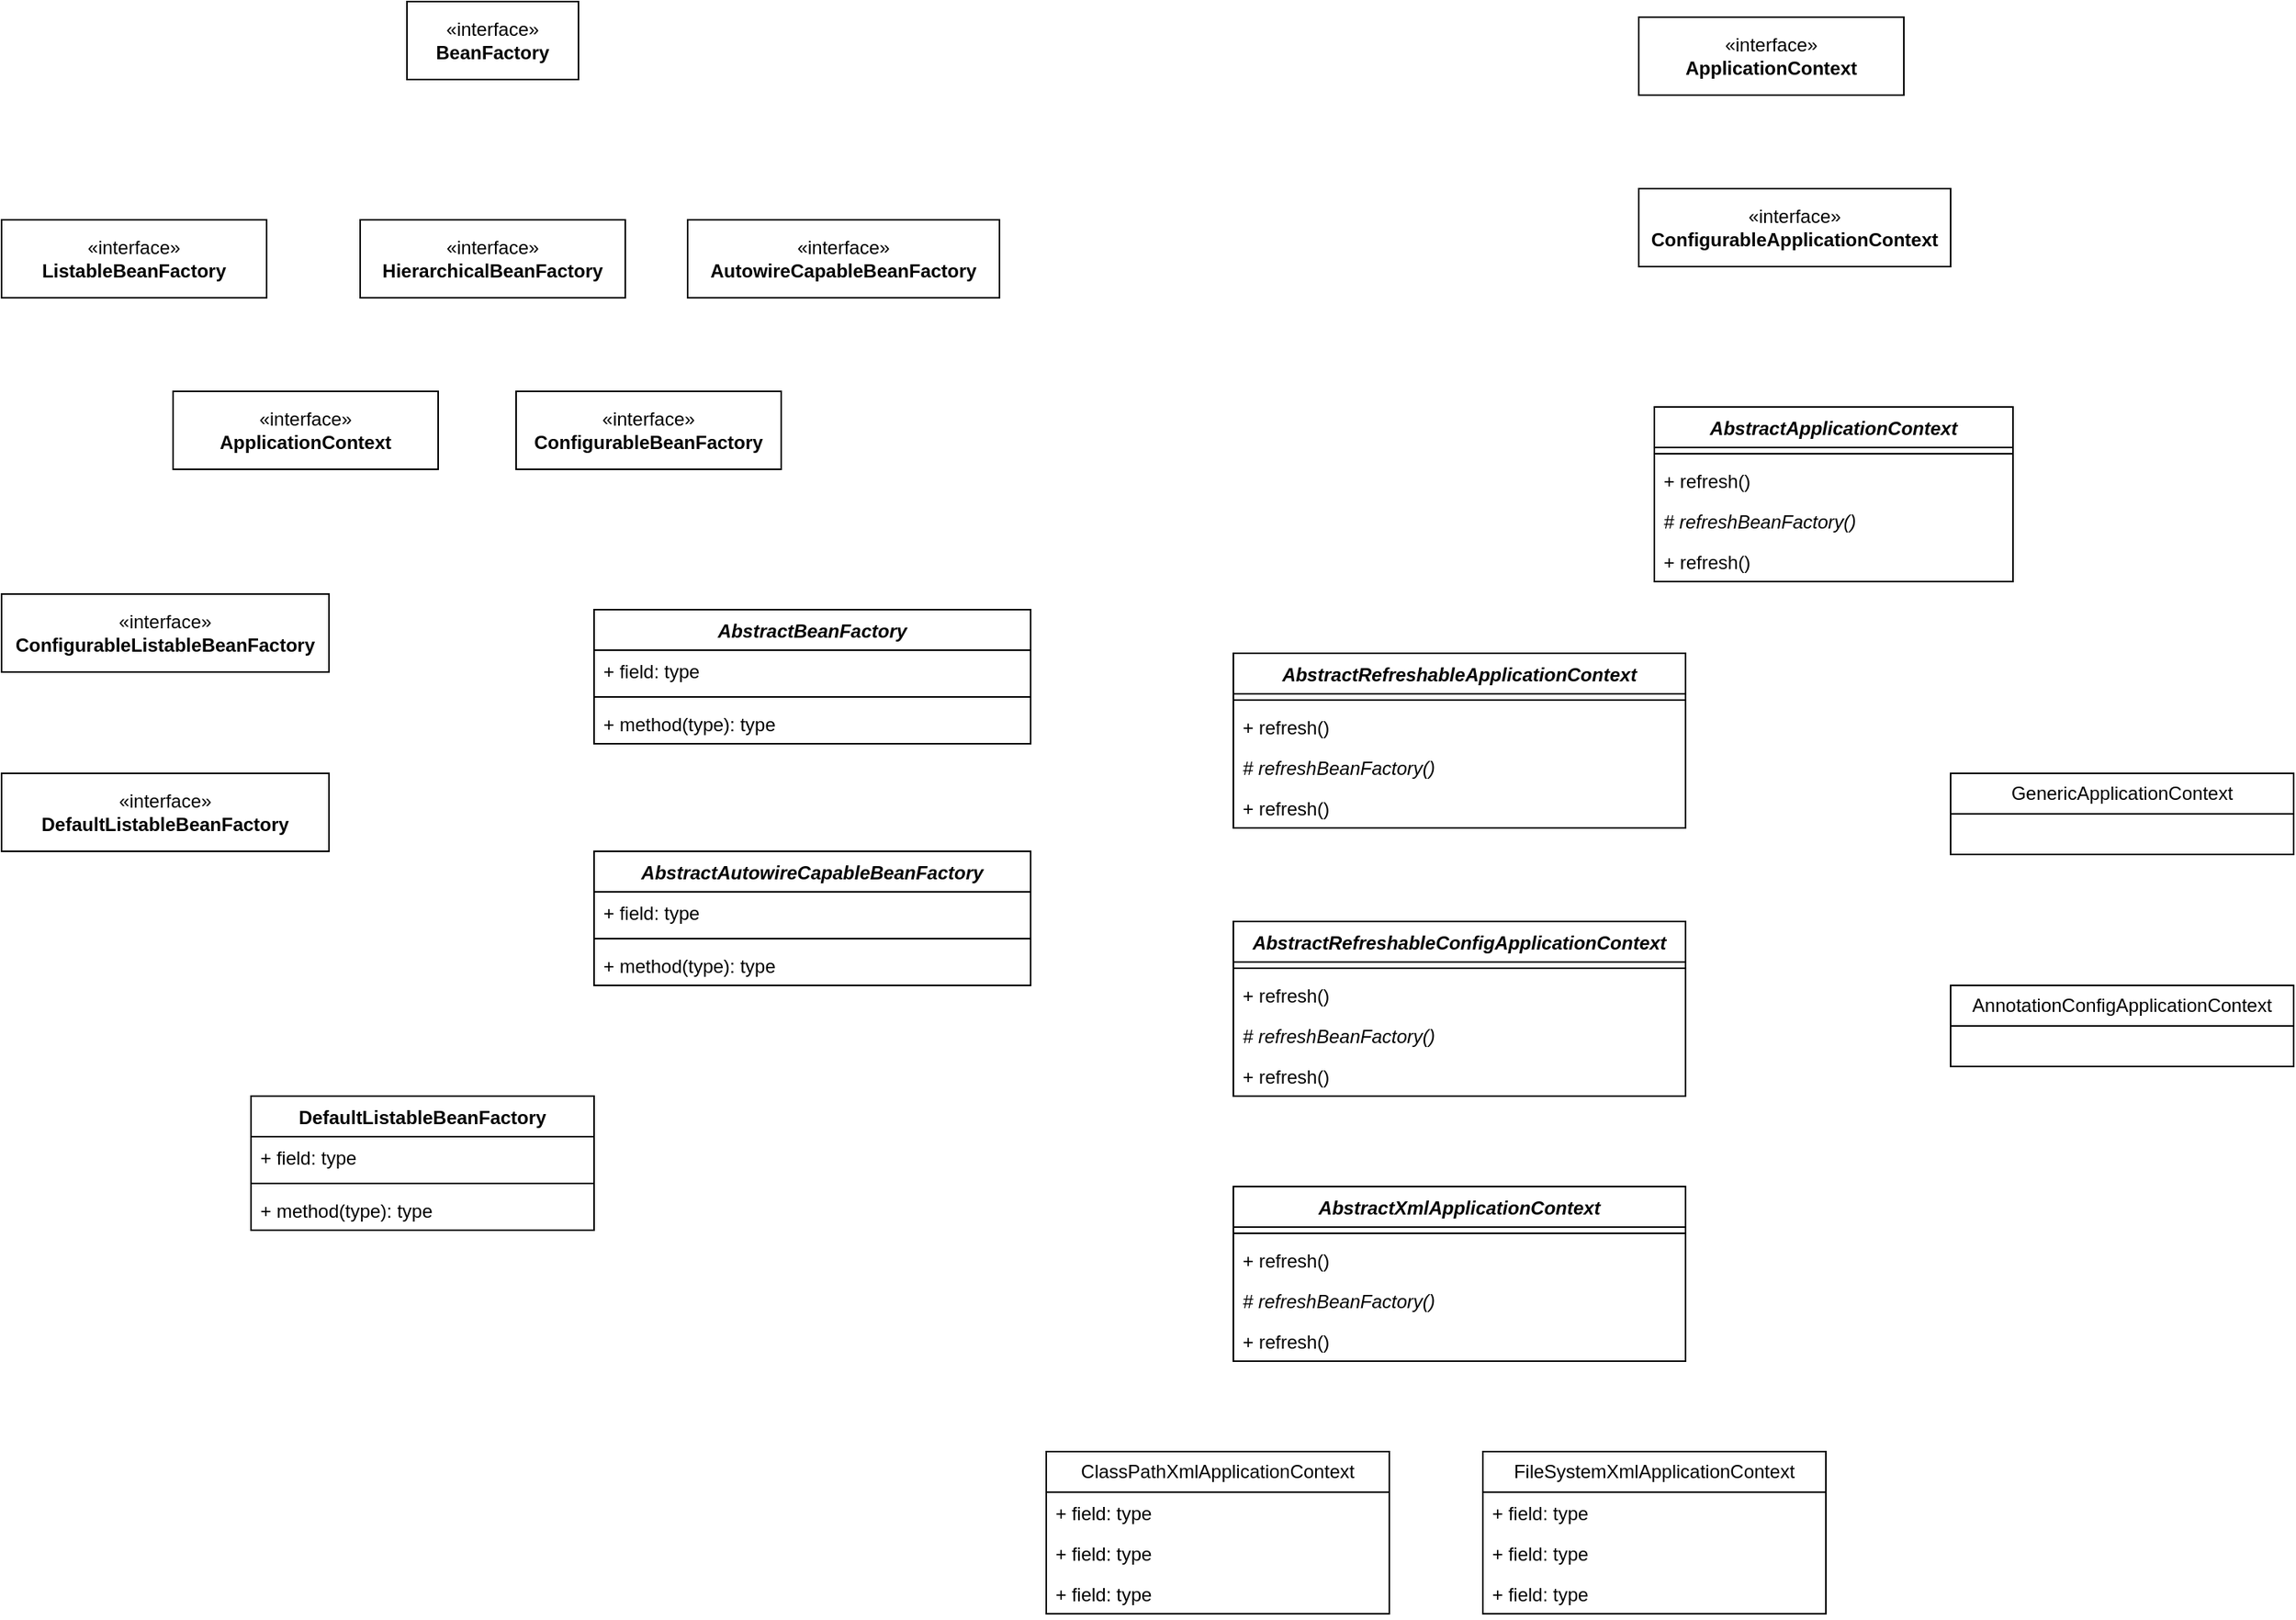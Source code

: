 <mxfile version="23.1.7" type="github">
  <diagram name="spring-beanFactory" id="BZqn2rG5LoN_E0tZBnWr">
    <mxGraphModel dx="1434" dy="676" grid="1" gridSize="10" guides="1" tooltips="1" connect="1" arrows="1" fold="1" page="1" pageScale="1" pageWidth="827" pageHeight="1169" math="0" shadow="0">
      <root>
        <mxCell id="0" />
        <mxCell id="1" parent="0" />
        <mxCell id="qTU6rZgriFH2At5OEf87-1" value="«interface»&lt;br&gt;&lt;b&gt;BeanFactory&lt;/b&gt;" style="html=1;whiteSpace=wrap;" parent="1" vertex="1">
          <mxGeometry x="310" y="40" width="110" height="50" as="geometry" />
        </mxCell>
        <mxCell id="qTU6rZgriFH2At5OEf87-4" value="«interface»&lt;br&gt;&lt;b&gt;ListableBeanFactory&lt;/b&gt;" style="html=1;whiteSpace=wrap;" parent="1" vertex="1">
          <mxGeometry x="50" y="180" width="170" height="50" as="geometry" />
        </mxCell>
        <mxCell id="qTU6rZgriFH2At5OEf87-5" value="«interface»&lt;br&gt;&lt;b&gt;HierarchicalBeanFactory&lt;/b&gt;" style="html=1;whiteSpace=wrap;" parent="1" vertex="1">
          <mxGeometry x="280" y="180" width="170" height="50" as="geometry" />
        </mxCell>
        <mxCell id="qTU6rZgriFH2At5OEf87-6" value="«interface»&lt;br&gt;&lt;b&gt;AutowireCapableBeanFactory&lt;/b&gt;" style="html=1;whiteSpace=wrap;" parent="1" vertex="1">
          <mxGeometry x="490" y="180" width="200" height="50" as="geometry" />
        </mxCell>
        <mxCell id="mcDx4eST2L8JqEw4an_D-1" value="«interface»&lt;br&gt;&lt;b&gt;ApplicationContext&lt;/b&gt;" style="html=1;whiteSpace=wrap;" parent="1" vertex="1">
          <mxGeometry x="160" y="290" width="170" height="50" as="geometry" />
        </mxCell>
        <mxCell id="mcDx4eST2L8JqEw4an_D-2" value="«interface»&lt;br&gt;&lt;b&gt;ConfigurableBeanFactory&lt;/b&gt;" style="html=1;whiteSpace=wrap;" parent="1" vertex="1">
          <mxGeometry x="380" y="290" width="170" height="50" as="geometry" />
        </mxCell>
        <mxCell id="mcDx4eST2L8JqEw4an_D-3" value="«interface»&lt;br&gt;&lt;b&gt;ConfigurableListableBeanFactory&lt;/b&gt;" style="html=1;whiteSpace=wrap;" parent="1" vertex="1">
          <mxGeometry x="50" y="420" width="210" height="50" as="geometry" />
        </mxCell>
        <mxCell id="mcDx4eST2L8JqEw4an_D-7" value="«interface»&lt;br&gt;&lt;b&gt;DefaultListableBeanFactory&lt;/b&gt;" style="html=1;whiteSpace=wrap;" parent="1" vertex="1">
          <mxGeometry x="50" y="535" width="210" height="50" as="geometry" />
        </mxCell>
        <mxCell id="mcDx4eST2L8JqEw4an_D-13" value="DefaultListableBeanFactory" style="swimlane;fontStyle=1;align=center;verticalAlign=top;childLayout=stackLayout;horizontal=1;startSize=26;horizontalStack=0;resizeParent=1;resizeParentMax=0;resizeLast=0;collapsible=1;marginBottom=0;whiteSpace=wrap;html=1;" parent="1" vertex="1">
          <mxGeometry x="210" y="742" width="220" height="86" as="geometry" />
        </mxCell>
        <mxCell id="mcDx4eST2L8JqEw4an_D-14" value="+ field: type" style="text;strokeColor=none;fillColor=none;align=left;verticalAlign=top;spacingLeft=4;spacingRight=4;overflow=hidden;rotatable=0;points=[[0,0.5],[1,0.5]];portConstraint=eastwest;whiteSpace=wrap;html=1;" parent="mcDx4eST2L8JqEw4an_D-13" vertex="1">
          <mxGeometry y="26" width="220" height="26" as="geometry" />
        </mxCell>
        <mxCell id="mcDx4eST2L8JqEw4an_D-15" value="" style="line;strokeWidth=1;fillColor=none;align=left;verticalAlign=middle;spacingTop=-1;spacingLeft=3;spacingRight=3;rotatable=0;labelPosition=right;points=[];portConstraint=eastwest;strokeColor=inherit;" parent="mcDx4eST2L8JqEw4an_D-13" vertex="1">
          <mxGeometry y="52" width="220" height="8" as="geometry" />
        </mxCell>
        <mxCell id="mcDx4eST2L8JqEw4an_D-16" value="+ method(type): type" style="text;strokeColor=none;fillColor=none;align=left;verticalAlign=top;spacingLeft=4;spacingRight=4;overflow=hidden;rotatable=0;points=[[0,0.5],[1,0.5]];portConstraint=eastwest;whiteSpace=wrap;html=1;" parent="mcDx4eST2L8JqEw4an_D-13" vertex="1">
          <mxGeometry y="60" width="220" height="26" as="geometry" />
        </mxCell>
        <mxCell id="mcDx4eST2L8JqEw4an_D-17" value="«interface»&lt;br&gt;&lt;b&gt;ApplicationContext&lt;/b&gt;" style="html=1;whiteSpace=wrap;" parent="1" vertex="1">
          <mxGeometry x="1100" y="50" width="170" height="50" as="geometry" />
        </mxCell>
        <mxCell id="mcDx4eST2L8JqEw4an_D-18" value="«interface»&lt;br&gt;&lt;b&gt;ConfigurableApplicationContext&lt;/b&gt;" style="html=1;whiteSpace=wrap;" parent="1" vertex="1">
          <mxGeometry x="1100" y="160" width="200" height="50" as="geometry" />
        </mxCell>
        <mxCell id="mcDx4eST2L8JqEw4an_D-21" value="&lt;i&gt;AbstractApplicationContext&lt;/i&gt;" style="swimlane;fontStyle=1;align=center;verticalAlign=top;childLayout=stackLayout;horizontal=1;startSize=26;horizontalStack=0;resizeParent=1;resizeParentMax=0;resizeLast=0;collapsible=1;marginBottom=0;whiteSpace=wrap;html=1;" parent="1" vertex="1">
          <mxGeometry x="1110" y="300" width="230" height="112" as="geometry" />
        </mxCell>
        <mxCell id="mcDx4eST2L8JqEw4an_D-23" value="" style="line;strokeWidth=1;fillColor=none;align=left;verticalAlign=middle;spacingTop=-1;spacingLeft=3;spacingRight=3;rotatable=0;labelPosition=right;points=[];portConstraint=eastwest;strokeColor=inherit;" parent="mcDx4eST2L8JqEw4an_D-21" vertex="1">
          <mxGeometry y="26" width="230" height="8" as="geometry" />
        </mxCell>
        <mxCell id="mcDx4eST2L8JqEw4an_D-24" value="+ refresh()" style="text;strokeColor=none;fillColor=none;align=left;verticalAlign=top;spacingLeft=4;spacingRight=4;overflow=hidden;rotatable=0;points=[[0,0.5],[1,0.5]];portConstraint=eastwest;whiteSpace=wrap;html=1;" parent="mcDx4eST2L8JqEw4an_D-21" vertex="1">
          <mxGeometry y="34" width="230" height="26" as="geometry" />
        </mxCell>
        <mxCell id="mcDx4eST2L8JqEw4an_D-29" value="&lt;i&gt;# refreshBeanFactory()&lt;/i&gt;" style="text;strokeColor=none;fillColor=none;align=left;verticalAlign=top;spacingLeft=4;spacingRight=4;overflow=hidden;rotatable=0;points=[[0,0.5],[1,0.5]];portConstraint=eastwest;whiteSpace=wrap;html=1;" parent="mcDx4eST2L8JqEw4an_D-21" vertex="1">
          <mxGeometry y="60" width="230" height="26" as="geometry" />
        </mxCell>
        <mxCell id="mcDx4eST2L8JqEw4an_D-30" value="+ refresh()" style="text;strokeColor=none;fillColor=none;align=left;verticalAlign=top;spacingLeft=4;spacingRight=4;overflow=hidden;rotatable=0;points=[[0,0.5],[1,0.5]];portConstraint=eastwest;whiteSpace=wrap;html=1;" parent="mcDx4eST2L8JqEw4an_D-21" vertex="1">
          <mxGeometry y="86" width="230" height="26" as="geometry" />
        </mxCell>
        <mxCell id="mcDx4eST2L8JqEw4an_D-31" value="&lt;i&gt;AbstractRefreshableApplicationContext&lt;/i&gt;" style="swimlane;fontStyle=1;align=center;verticalAlign=top;childLayout=stackLayout;horizontal=1;startSize=26;horizontalStack=0;resizeParent=1;resizeParentMax=0;resizeLast=0;collapsible=1;marginBottom=0;whiteSpace=wrap;html=1;" parent="1" vertex="1">
          <mxGeometry x="840" y="458" width="290" height="112" as="geometry" />
        </mxCell>
        <mxCell id="mcDx4eST2L8JqEw4an_D-32" value="" style="line;strokeWidth=1;fillColor=none;align=left;verticalAlign=middle;spacingTop=-1;spacingLeft=3;spacingRight=3;rotatable=0;labelPosition=right;points=[];portConstraint=eastwest;strokeColor=inherit;" parent="mcDx4eST2L8JqEw4an_D-31" vertex="1">
          <mxGeometry y="26" width="290" height="8" as="geometry" />
        </mxCell>
        <mxCell id="mcDx4eST2L8JqEw4an_D-33" value="+ refresh()" style="text;strokeColor=none;fillColor=none;align=left;verticalAlign=top;spacingLeft=4;spacingRight=4;overflow=hidden;rotatable=0;points=[[0,0.5],[1,0.5]];portConstraint=eastwest;whiteSpace=wrap;html=1;" parent="mcDx4eST2L8JqEw4an_D-31" vertex="1">
          <mxGeometry y="34" width="290" height="26" as="geometry" />
        </mxCell>
        <mxCell id="mcDx4eST2L8JqEw4an_D-34" value="&lt;i&gt;# refreshBeanFactory()&lt;/i&gt;" style="text;strokeColor=none;fillColor=none;align=left;verticalAlign=top;spacingLeft=4;spacingRight=4;overflow=hidden;rotatable=0;points=[[0,0.5],[1,0.5]];portConstraint=eastwest;whiteSpace=wrap;html=1;" parent="mcDx4eST2L8JqEw4an_D-31" vertex="1">
          <mxGeometry y="60" width="290" height="26" as="geometry" />
        </mxCell>
        <mxCell id="mcDx4eST2L8JqEw4an_D-35" value="+ refresh()" style="text;strokeColor=none;fillColor=none;align=left;verticalAlign=top;spacingLeft=4;spacingRight=4;overflow=hidden;rotatable=0;points=[[0,0.5],[1,0.5]];portConstraint=eastwest;whiteSpace=wrap;html=1;" parent="mcDx4eST2L8JqEw4an_D-31" vertex="1">
          <mxGeometry y="86" width="290" height="26" as="geometry" />
        </mxCell>
        <mxCell id="mcDx4eST2L8JqEw4an_D-36" value="&lt;i&gt;AbstractRefreshableConfigApplicationContext&lt;/i&gt;" style="swimlane;fontStyle=1;align=center;verticalAlign=top;childLayout=stackLayout;horizontal=1;startSize=26;horizontalStack=0;resizeParent=1;resizeParentMax=0;resizeLast=0;collapsible=1;marginBottom=0;whiteSpace=wrap;html=1;" parent="1" vertex="1">
          <mxGeometry x="840" y="630" width="290" height="112" as="geometry" />
        </mxCell>
        <mxCell id="mcDx4eST2L8JqEw4an_D-37" value="" style="line;strokeWidth=1;fillColor=none;align=left;verticalAlign=middle;spacingTop=-1;spacingLeft=3;spacingRight=3;rotatable=0;labelPosition=right;points=[];portConstraint=eastwest;strokeColor=inherit;" parent="mcDx4eST2L8JqEw4an_D-36" vertex="1">
          <mxGeometry y="26" width="290" height="8" as="geometry" />
        </mxCell>
        <mxCell id="mcDx4eST2L8JqEw4an_D-38" value="+ refresh()" style="text;strokeColor=none;fillColor=none;align=left;verticalAlign=top;spacingLeft=4;spacingRight=4;overflow=hidden;rotatable=0;points=[[0,0.5],[1,0.5]];portConstraint=eastwest;whiteSpace=wrap;html=1;" parent="mcDx4eST2L8JqEw4an_D-36" vertex="1">
          <mxGeometry y="34" width="290" height="26" as="geometry" />
        </mxCell>
        <mxCell id="mcDx4eST2L8JqEw4an_D-39" value="&lt;i&gt;# refreshBeanFactory()&lt;/i&gt;" style="text;strokeColor=none;fillColor=none;align=left;verticalAlign=top;spacingLeft=4;spacingRight=4;overflow=hidden;rotatable=0;points=[[0,0.5],[1,0.5]];portConstraint=eastwest;whiteSpace=wrap;html=1;" parent="mcDx4eST2L8JqEw4an_D-36" vertex="1">
          <mxGeometry y="60" width="290" height="26" as="geometry" />
        </mxCell>
        <mxCell id="mcDx4eST2L8JqEw4an_D-40" value="+ refresh()" style="text;strokeColor=none;fillColor=none;align=left;verticalAlign=top;spacingLeft=4;spacingRight=4;overflow=hidden;rotatable=0;points=[[0,0.5],[1,0.5]];portConstraint=eastwest;whiteSpace=wrap;html=1;" parent="mcDx4eST2L8JqEw4an_D-36" vertex="1">
          <mxGeometry y="86" width="290" height="26" as="geometry" />
        </mxCell>
        <mxCell id="mcDx4eST2L8JqEw4an_D-41" value="&lt;i&gt;AbstractXmlApplicationContext&lt;/i&gt;" style="swimlane;fontStyle=1;align=center;verticalAlign=top;childLayout=stackLayout;horizontal=1;startSize=26;horizontalStack=0;resizeParent=1;resizeParentMax=0;resizeLast=0;collapsible=1;marginBottom=0;whiteSpace=wrap;html=1;" parent="1" vertex="1">
          <mxGeometry x="840" y="800" width="290" height="112" as="geometry" />
        </mxCell>
        <mxCell id="mcDx4eST2L8JqEw4an_D-42" value="" style="line;strokeWidth=1;fillColor=none;align=left;verticalAlign=middle;spacingTop=-1;spacingLeft=3;spacingRight=3;rotatable=0;labelPosition=right;points=[];portConstraint=eastwest;strokeColor=inherit;" parent="mcDx4eST2L8JqEw4an_D-41" vertex="1">
          <mxGeometry y="26" width="290" height="8" as="geometry" />
        </mxCell>
        <mxCell id="mcDx4eST2L8JqEw4an_D-43" value="+ refresh()" style="text;strokeColor=none;fillColor=none;align=left;verticalAlign=top;spacingLeft=4;spacingRight=4;overflow=hidden;rotatable=0;points=[[0,0.5],[1,0.5]];portConstraint=eastwest;whiteSpace=wrap;html=1;" parent="mcDx4eST2L8JqEw4an_D-41" vertex="1">
          <mxGeometry y="34" width="290" height="26" as="geometry" />
        </mxCell>
        <mxCell id="mcDx4eST2L8JqEw4an_D-44" value="&lt;i&gt;# refreshBeanFactory()&lt;/i&gt;" style="text;strokeColor=none;fillColor=none;align=left;verticalAlign=top;spacingLeft=4;spacingRight=4;overflow=hidden;rotatable=0;points=[[0,0.5],[1,0.5]];portConstraint=eastwest;whiteSpace=wrap;html=1;" parent="mcDx4eST2L8JqEw4an_D-41" vertex="1">
          <mxGeometry y="60" width="290" height="26" as="geometry" />
        </mxCell>
        <mxCell id="mcDx4eST2L8JqEw4an_D-45" value="+ refresh()" style="text;strokeColor=none;fillColor=none;align=left;verticalAlign=top;spacingLeft=4;spacingRight=4;overflow=hidden;rotatable=0;points=[[0,0.5],[1,0.5]];portConstraint=eastwest;whiteSpace=wrap;html=1;" parent="mcDx4eST2L8JqEw4an_D-41" vertex="1">
          <mxGeometry y="86" width="290" height="26" as="geometry" />
        </mxCell>
        <mxCell id="mcDx4eST2L8JqEw4an_D-46" value="ClassPathXmlApplicationContext" style="swimlane;fontStyle=0;childLayout=stackLayout;horizontal=1;startSize=26;fillColor=none;horizontalStack=0;resizeParent=1;resizeParentMax=0;resizeLast=0;collapsible=1;marginBottom=0;whiteSpace=wrap;html=1;" parent="1" vertex="1">
          <mxGeometry x="720" y="970" width="220" height="104" as="geometry" />
        </mxCell>
        <mxCell id="mcDx4eST2L8JqEw4an_D-47" value="+ field: type" style="text;strokeColor=none;fillColor=none;align=left;verticalAlign=top;spacingLeft=4;spacingRight=4;overflow=hidden;rotatable=0;points=[[0,0.5],[1,0.5]];portConstraint=eastwest;whiteSpace=wrap;html=1;" parent="mcDx4eST2L8JqEw4an_D-46" vertex="1">
          <mxGeometry y="26" width="220" height="26" as="geometry" />
        </mxCell>
        <mxCell id="mcDx4eST2L8JqEw4an_D-48" value="+ field: type" style="text;strokeColor=none;fillColor=none;align=left;verticalAlign=top;spacingLeft=4;spacingRight=4;overflow=hidden;rotatable=0;points=[[0,0.5],[1,0.5]];portConstraint=eastwest;whiteSpace=wrap;html=1;" parent="mcDx4eST2L8JqEw4an_D-46" vertex="1">
          <mxGeometry y="52" width="220" height="26" as="geometry" />
        </mxCell>
        <mxCell id="mcDx4eST2L8JqEw4an_D-49" value="+ field: type" style="text;strokeColor=none;fillColor=none;align=left;verticalAlign=top;spacingLeft=4;spacingRight=4;overflow=hidden;rotatable=0;points=[[0,0.5],[1,0.5]];portConstraint=eastwest;whiteSpace=wrap;html=1;" parent="mcDx4eST2L8JqEw4an_D-46" vertex="1">
          <mxGeometry y="78" width="220" height="26" as="geometry" />
        </mxCell>
        <mxCell id="mcDx4eST2L8JqEw4an_D-54" value="FileSystemXmlApplicationContext" style="swimlane;fontStyle=0;childLayout=stackLayout;horizontal=1;startSize=26;fillColor=none;horizontalStack=0;resizeParent=1;resizeParentMax=0;resizeLast=0;collapsible=1;marginBottom=0;whiteSpace=wrap;html=1;" parent="1" vertex="1">
          <mxGeometry x="1000" y="970" width="220" height="104" as="geometry" />
        </mxCell>
        <mxCell id="mcDx4eST2L8JqEw4an_D-55" value="+ field: type" style="text;strokeColor=none;fillColor=none;align=left;verticalAlign=top;spacingLeft=4;spacingRight=4;overflow=hidden;rotatable=0;points=[[0,0.5],[1,0.5]];portConstraint=eastwest;whiteSpace=wrap;html=1;" parent="mcDx4eST2L8JqEw4an_D-54" vertex="1">
          <mxGeometry y="26" width="220" height="26" as="geometry" />
        </mxCell>
        <mxCell id="mcDx4eST2L8JqEw4an_D-56" value="+ field: type" style="text;strokeColor=none;fillColor=none;align=left;verticalAlign=top;spacingLeft=4;spacingRight=4;overflow=hidden;rotatable=0;points=[[0,0.5],[1,0.5]];portConstraint=eastwest;whiteSpace=wrap;html=1;" parent="mcDx4eST2L8JqEw4an_D-54" vertex="1">
          <mxGeometry y="52" width="220" height="26" as="geometry" />
        </mxCell>
        <mxCell id="mcDx4eST2L8JqEw4an_D-57" value="+ field: type" style="text;strokeColor=none;fillColor=none;align=left;verticalAlign=top;spacingLeft=4;spacingRight=4;overflow=hidden;rotatable=0;points=[[0,0.5],[1,0.5]];portConstraint=eastwest;whiteSpace=wrap;html=1;" parent="mcDx4eST2L8JqEw4an_D-54" vertex="1">
          <mxGeometry y="78" width="220" height="26" as="geometry" />
        </mxCell>
        <mxCell id="mcDx4eST2L8JqEw4an_D-58" value="GenericApplicationContext" style="swimlane;fontStyle=0;childLayout=stackLayout;horizontal=1;startSize=26;fillColor=none;horizontalStack=0;resizeParent=1;resizeParentMax=0;resizeLast=0;collapsible=1;marginBottom=0;whiteSpace=wrap;html=1;" parent="1" vertex="1">
          <mxGeometry x="1300" y="535" width="220" height="52" as="geometry" />
        </mxCell>
        <mxCell id="mcDx4eST2L8JqEw4an_D-62" value="AnnotationConfigApplicationContext" style="swimlane;fontStyle=0;childLayout=stackLayout;horizontal=1;startSize=26;fillColor=none;horizontalStack=0;resizeParent=1;resizeParentMax=0;resizeLast=0;collapsible=1;marginBottom=0;whiteSpace=wrap;html=1;" parent="1" vertex="1">
          <mxGeometry x="1300" y="671" width="220" height="52" as="geometry" />
        </mxCell>
        <mxCell id="KzrxYGVYlxJr_VsbRSRl-1" value="&lt;b style=&quot;border-color: var(--border-color);&quot;&gt;&lt;i&gt;AbstractAutowireCapableBeanFactory&lt;/i&gt;&lt;/b&gt;" style="swimlane;fontStyle=1;align=center;verticalAlign=top;childLayout=stackLayout;horizontal=1;startSize=26;horizontalStack=0;resizeParent=1;resizeParentMax=0;resizeLast=0;collapsible=1;marginBottom=0;whiteSpace=wrap;html=1;" vertex="1" parent="1">
          <mxGeometry x="430" y="585" width="280" height="86" as="geometry" />
        </mxCell>
        <mxCell id="KzrxYGVYlxJr_VsbRSRl-2" value="+ field: type" style="text;strokeColor=none;fillColor=none;align=left;verticalAlign=top;spacingLeft=4;spacingRight=4;overflow=hidden;rotatable=0;points=[[0,0.5],[1,0.5]];portConstraint=eastwest;whiteSpace=wrap;html=1;" vertex="1" parent="KzrxYGVYlxJr_VsbRSRl-1">
          <mxGeometry y="26" width="280" height="26" as="geometry" />
        </mxCell>
        <mxCell id="KzrxYGVYlxJr_VsbRSRl-3" value="" style="line;strokeWidth=1;fillColor=none;align=left;verticalAlign=middle;spacingTop=-1;spacingLeft=3;spacingRight=3;rotatable=0;labelPosition=right;points=[];portConstraint=eastwest;strokeColor=inherit;" vertex="1" parent="KzrxYGVYlxJr_VsbRSRl-1">
          <mxGeometry y="52" width="280" height="8" as="geometry" />
        </mxCell>
        <mxCell id="KzrxYGVYlxJr_VsbRSRl-4" value="+ method(type): type" style="text;strokeColor=none;fillColor=none;align=left;verticalAlign=top;spacingLeft=4;spacingRight=4;overflow=hidden;rotatable=0;points=[[0,0.5],[1,0.5]];portConstraint=eastwest;whiteSpace=wrap;html=1;" vertex="1" parent="KzrxYGVYlxJr_VsbRSRl-1">
          <mxGeometry y="60" width="280" height="26" as="geometry" />
        </mxCell>
        <mxCell id="KzrxYGVYlxJr_VsbRSRl-5" value="&lt;b style=&quot;border-color: var(--border-color);&quot;&gt;&lt;i&gt;AbstractBeanFactory&lt;/i&gt;&lt;/b&gt;" style="swimlane;fontStyle=1;align=center;verticalAlign=top;childLayout=stackLayout;horizontal=1;startSize=26;horizontalStack=0;resizeParent=1;resizeParentMax=0;resizeLast=0;collapsible=1;marginBottom=0;whiteSpace=wrap;html=1;" vertex="1" parent="1">
          <mxGeometry x="430" y="430" width="280" height="86" as="geometry" />
        </mxCell>
        <mxCell id="KzrxYGVYlxJr_VsbRSRl-6" value="+ field: type" style="text;strokeColor=none;fillColor=none;align=left;verticalAlign=top;spacingLeft=4;spacingRight=4;overflow=hidden;rotatable=0;points=[[0,0.5],[1,0.5]];portConstraint=eastwest;whiteSpace=wrap;html=1;" vertex="1" parent="KzrxYGVYlxJr_VsbRSRl-5">
          <mxGeometry y="26" width="280" height="26" as="geometry" />
        </mxCell>
        <mxCell id="KzrxYGVYlxJr_VsbRSRl-7" value="" style="line;strokeWidth=1;fillColor=none;align=left;verticalAlign=middle;spacingTop=-1;spacingLeft=3;spacingRight=3;rotatable=0;labelPosition=right;points=[];portConstraint=eastwest;strokeColor=inherit;" vertex="1" parent="KzrxYGVYlxJr_VsbRSRl-5">
          <mxGeometry y="52" width="280" height="8" as="geometry" />
        </mxCell>
        <mxCell id="KzrxYGVYlxJr_VsbRSRl-8" value="+ method(type): type" style="text;strokeColor=none;fillColor=none;align=left;verticalAlign=top;spacingLeft=4;spacingRight=4;overflow=hidden;rotatable=0;points=[[0,0.5],[1,0.5]];portConstraint=eastwest;whiteSpace=wrap;html=1;" vertex="1" parent="KzrxYGVYlxJr_VsbRSRl-5">
          <mxGeometry y="60" width="280" height="26" as="geometry" />
        </mxCell>
      </root>
    </mxGraphModel>
  </diagram>
</mxfile>
